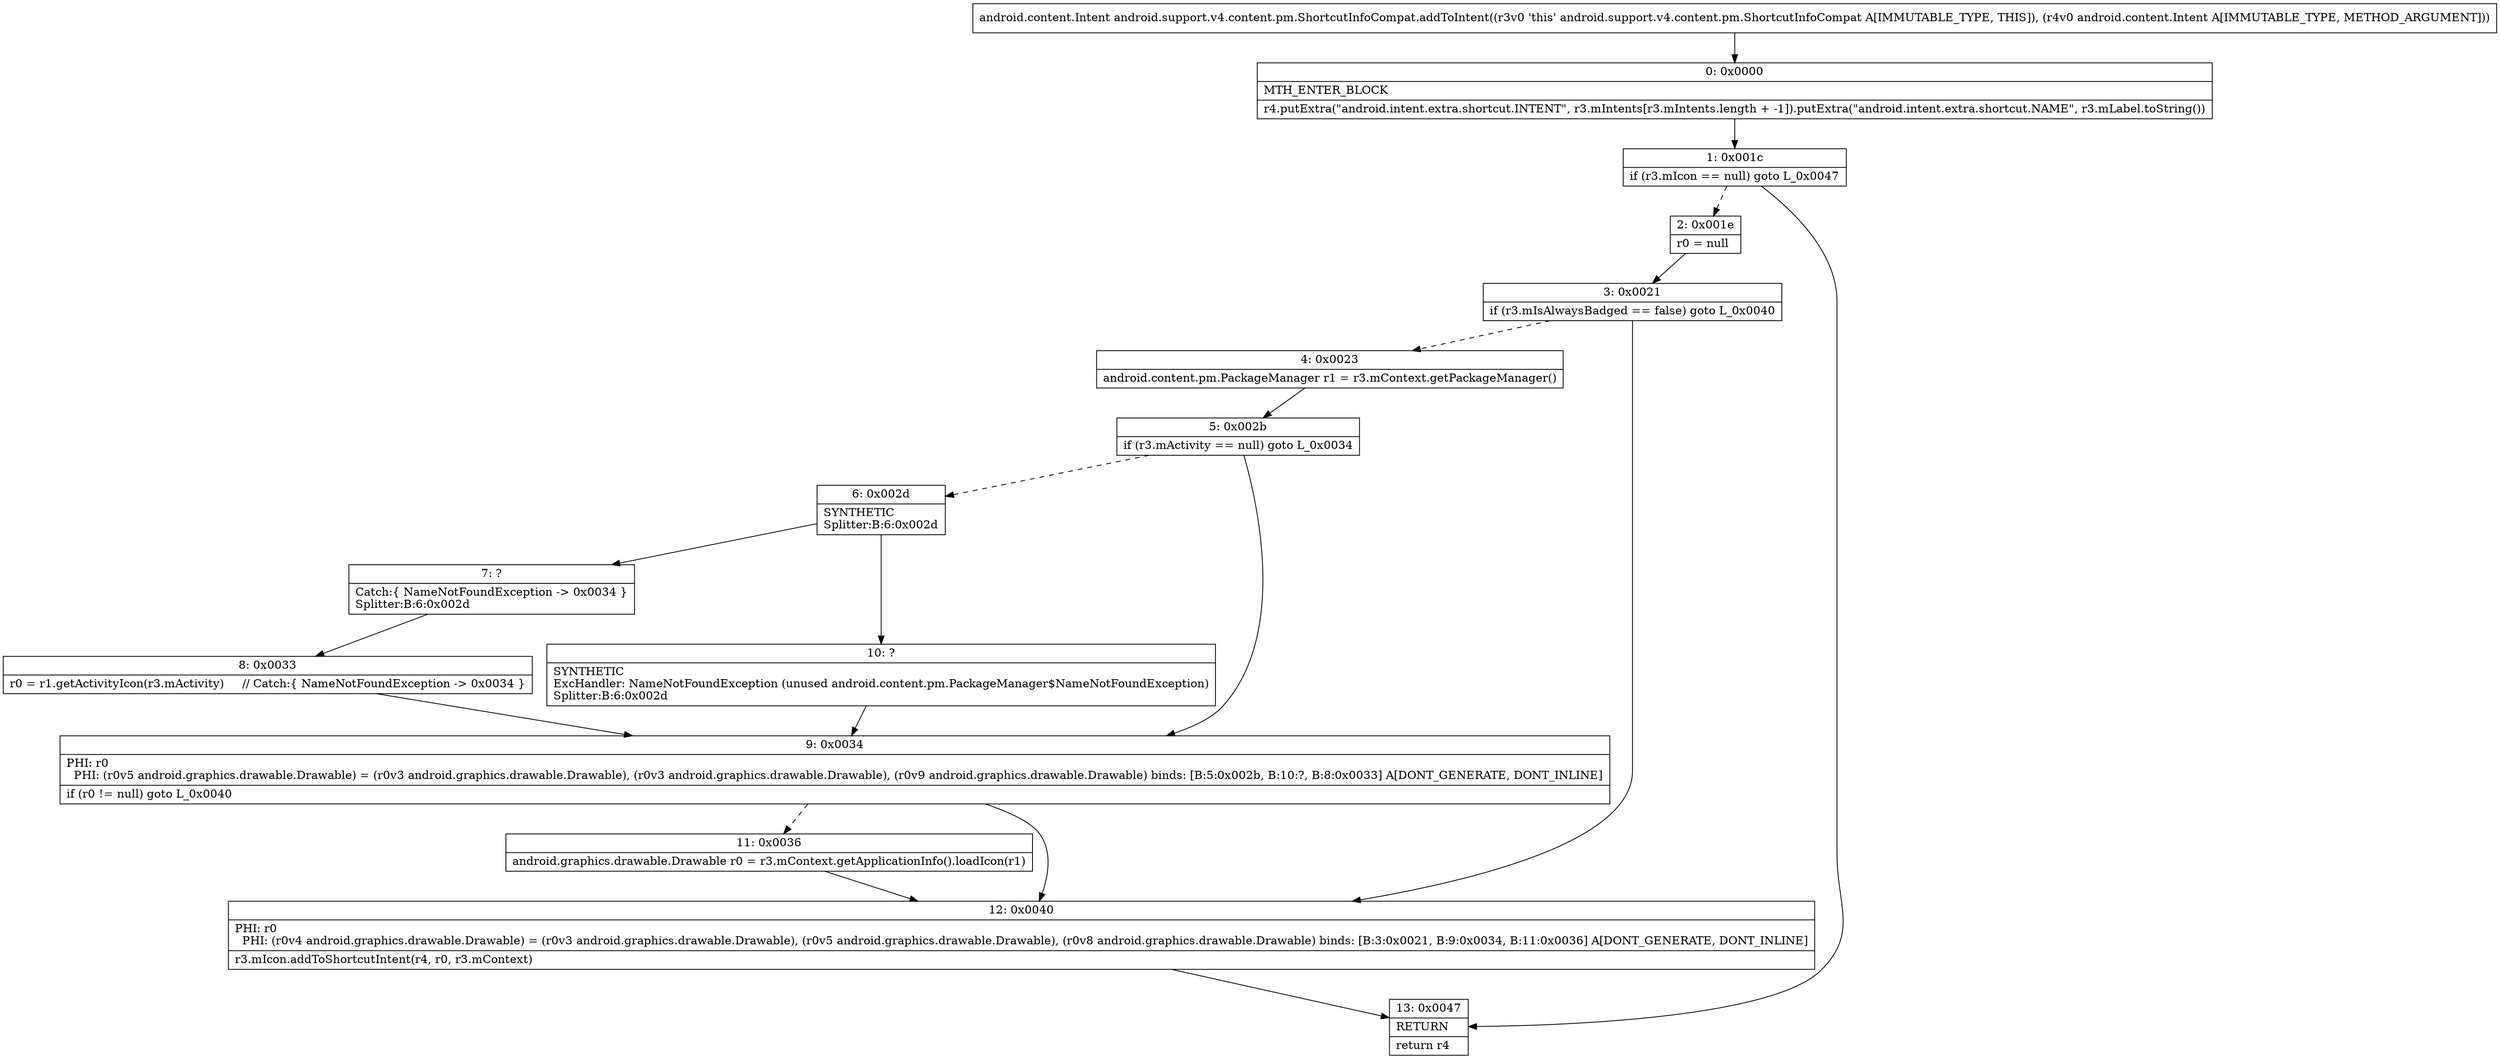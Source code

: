 digraph "CFG forandroid.support.v4.content.pm.ShortcutInfoCompat.addToIntent(Landroid\/content\/Intent;)Landroid\/content\/Intent;" {
Node_0 [shape=record,label="{0\:\ 0x0000|MTH_ENTER_BLOCK\l|r4.putExtra(\"android.intent.extra.shortcut.INTENT\", r3.mIntents[r3.mIntents.length + \-1]).putExtra(\"android.intent.extra.shortcut.NAME\", r3.mLabel.toString())\l}"];
Node_1 [shape=record,label="{1\:\ 0x001c|if (r3.mIcon == null) goto L_0x0047\l}"];
Node_2 [shape=record,label="{2\:\ 0x001e|r0 = null\l}"];
Node_3 [shape=record,label="{3\:\ 0x0021|if (r3.mIsAlwaysBadged == false) goto L_0x0040\l}"];
Node_4 [shape=record,label="{4\:\ 0x0023|android.content.pm.PackageManager r1 = r3.mContext.getPackageManager()\l}"];
Node_5 [shape=record,label="{5\:\ 0x002b|if (r3.mActivity == null) goto L_0x0034\l}"];
Node_6 [shape=record,label="{6\:\ 0x002d|SYNTHETIC\lSplitter:B:6:0x002d\l}"];
Node_7 [shape=record,label="{7\:\ ?|Catch:\{ NameNotFoundException \-\> 0x0034 \}\lSplitter:B:6:0x002d\l}"];
Node_8 [shape=record,label="{8\:\ 0x0033|r0 = r1.getActivityIcon(r3.mActivity)     \/\/ Catch:\{ NameNotFoundException \-\> 0x0034 \}\l}"];
Node_9 [shape=record,label="{9\:\ 0x0034|PHI: r0 \l  PHI: (r0v5 android.graphics.drawable.Drawable) = (r0v3 android.graphics.drawable.Drawable), (r0v3 android.graphics.drawable.Drawable), (r0v9 android.graphics.drawable.Drawable) binds: [B:5:0x002b, B:10:?, B:8:0x0033] A[DONT_GENERATE, DONT_INLINE]\l|if (r0 != null) goto L_0x0040\l}"];
Node_10 [shape=record,label="{10\:\ ?|SYNTHETIC\lExcHandler: NameNotFoundException (unused android.content.pm.PackageManager$NameNotFoundException)\lSplitter:B:6:0x002d\l}"];
Node_11 [shape=record,label="{11\:\ 0x0036|android.graphics.drawable.Drawable r0 = r3.mContext.getApplicationInfo().loadIcon(r1)\l}"];
Node_12 [shape=record,label="{12\:\ 0x0040|PHI: r0 \l  PHI: (r0v4 android.graphics.drawable.Drawable) = (r0v3 android.graphics.drawable.Drawable), (r0v5 android.graphics.drawable.Drawable), (r0v8 android.graphics.drawable.Drawable) binds: [B:3:0x0021, B:9:0x0034, B:11:0x0036] A[DONT_GENERATE, DONT_INLINE]\l|r3.mIcon.addToShortcutIntent(r4, r0, r3.mContext)\l}"];
Node_13 [shape=record,label="{13\:\ 0x0047|RETURN\l|return r4\l}"];
MethodNode[shape=record,label="{android.content.Intent android.support.v4.content.pm.ShortcutInfoCompat.addToIntent((r3v0 'this' android.support.v4.content.pm.ShortcutInfoCompat A[IMMUTABLE_TYPE, THIS]), (r4v0 android.content.Intent A[IMMUTABLE_TYPE, METHOD_ARGUMENT])) }"];
MethodNode -> Node_0;
Node_0 -> Node_1;
Node_1 -> Node_2[style=dashed];
Node_1 -> Node_13;
Node_2 -> Node_3;
Node_3 -> Node_4[style=dashed];
Node_3 -> Node_12;
Node_4 -> Node_5;
Node_5 -> Node_6[style=dashed];
Node_5 -> Node_9;
Node_6 -> Node_7;
Node_6 -> Node_10;
Node_7 -> Node_8;
Node_8 -> Node_9;
Node_9 -> Node_11[style=dashed];
Node_9 -> Node_12;
Node_10 -> Node_9;
Node_11 -> Node_12;
Node_12 -> Node_13;
}

